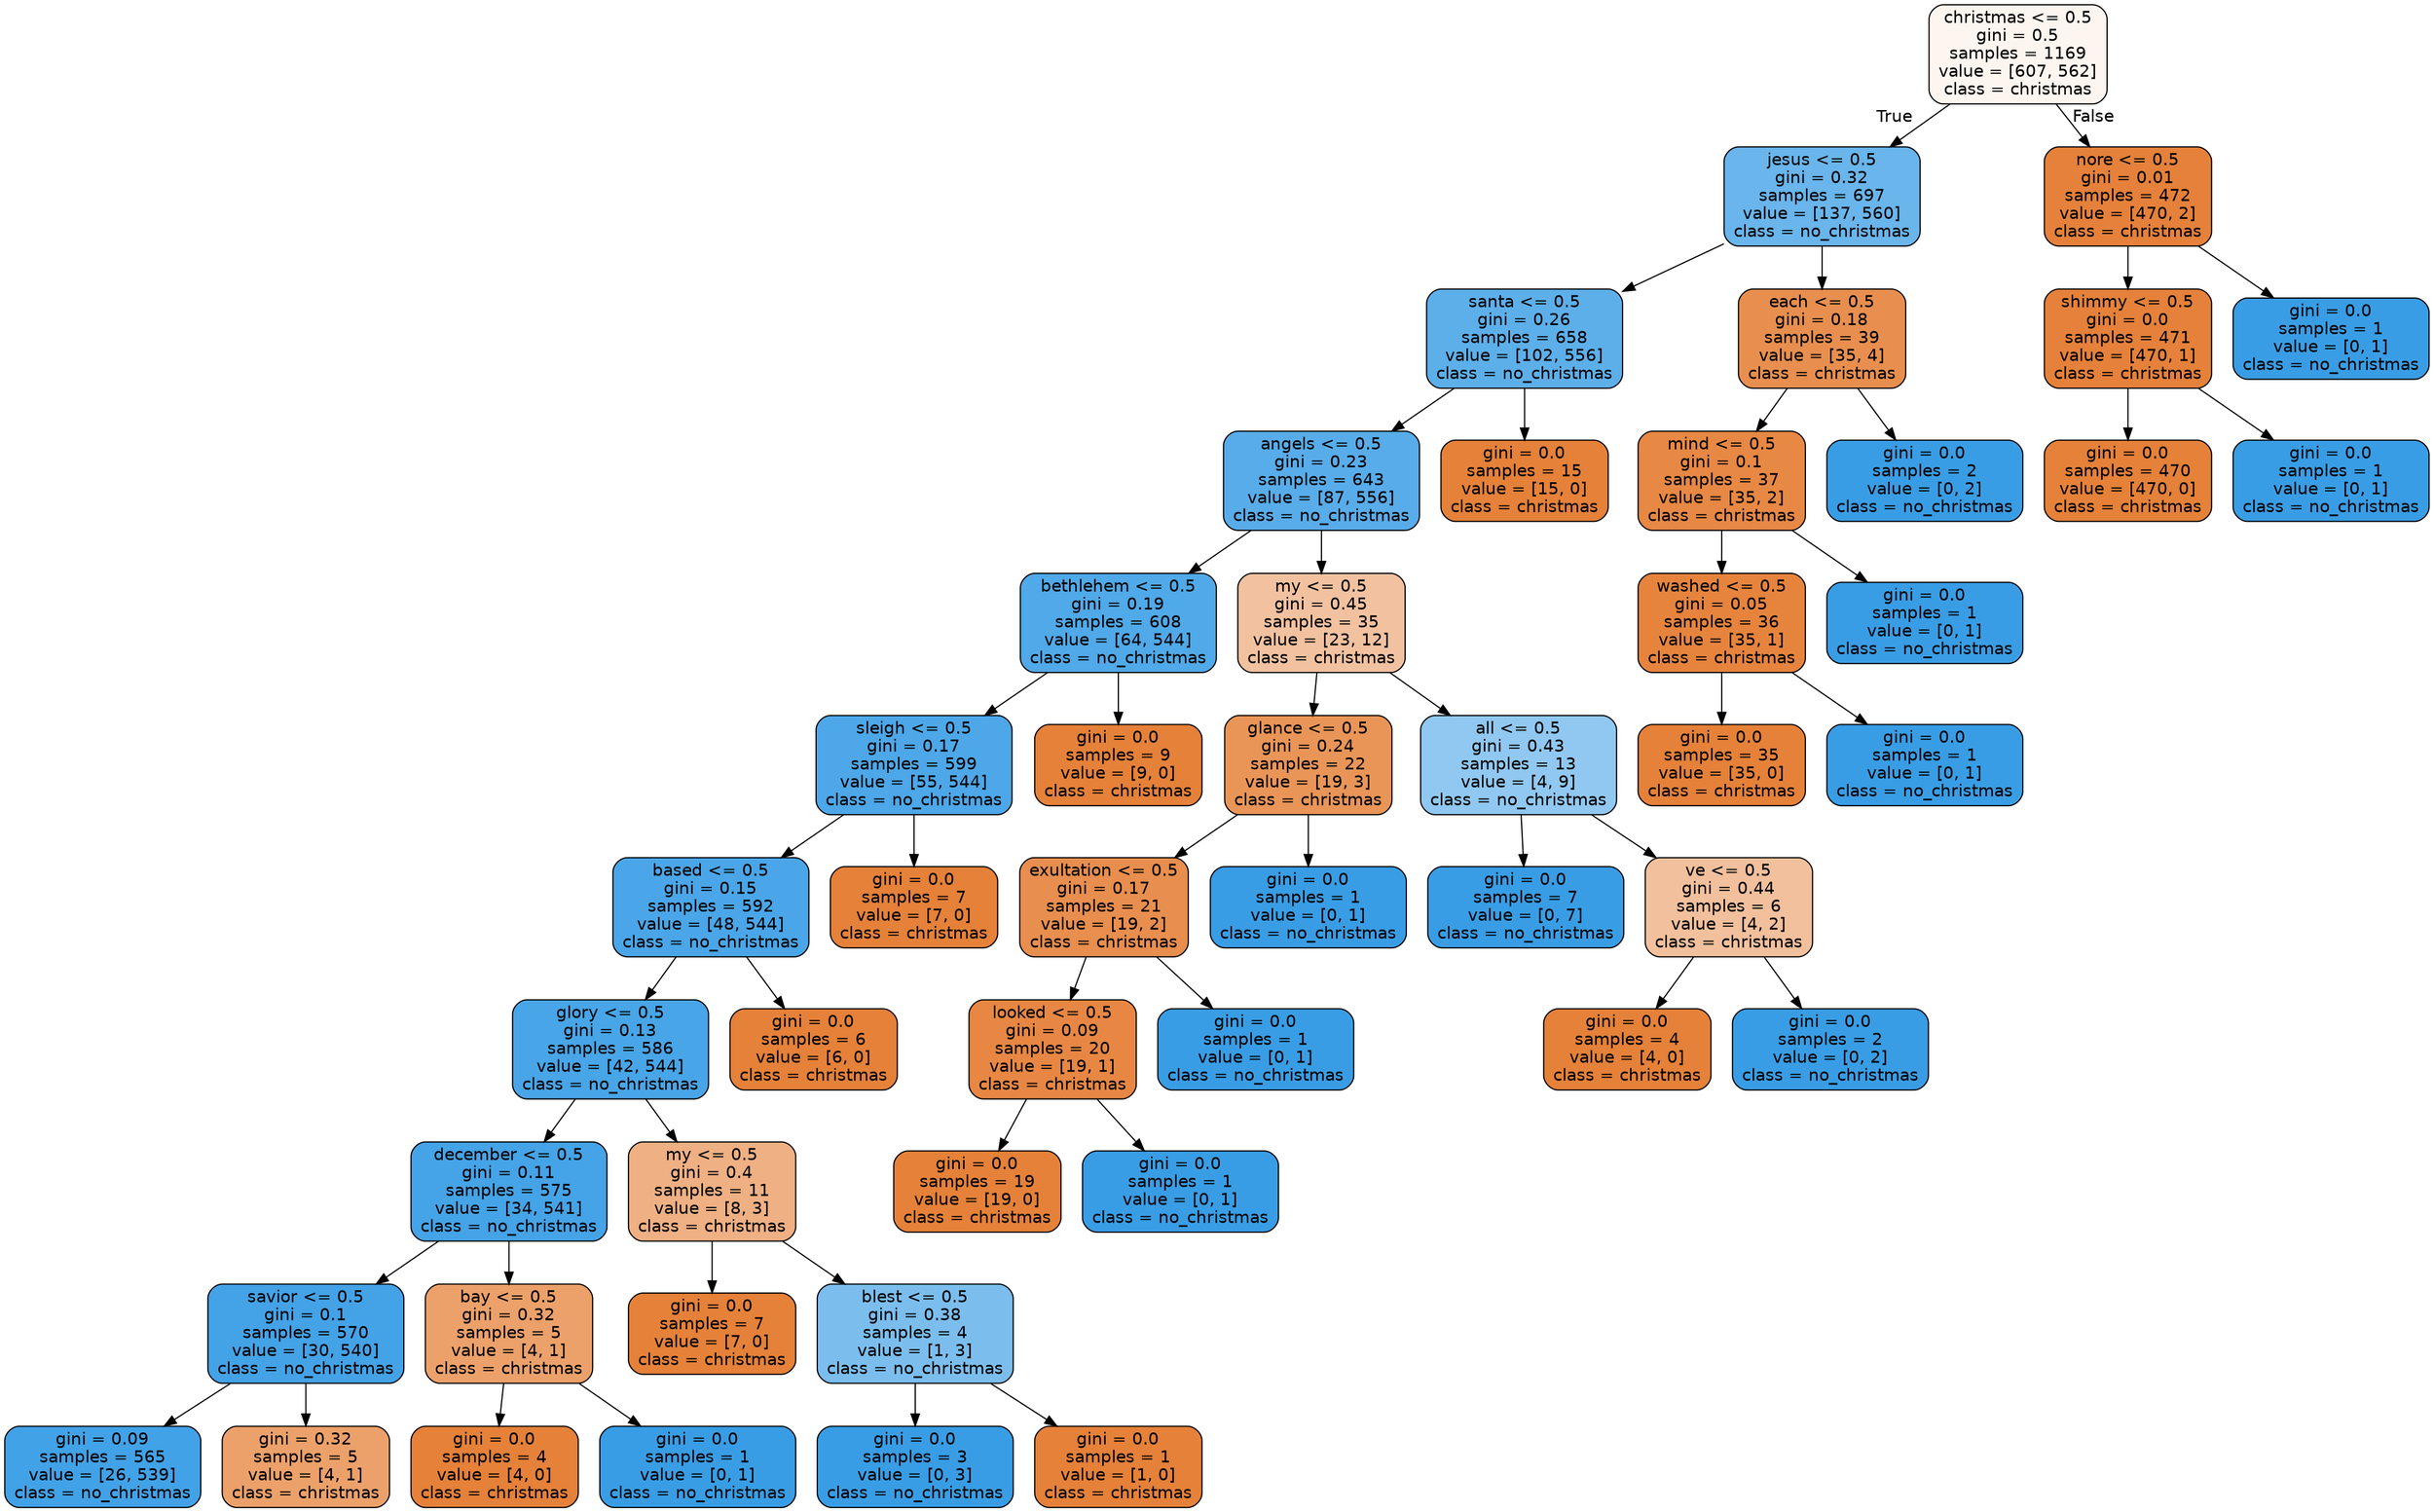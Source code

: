 digraph Tree {
node [shape=box, style="filled, rounded", color="black", fontname=helvetica] ;
edge [fontname=helvetica] ;
0 [label="christmas <= 0.5\ngini = 0.5\nsamples = 1169\nvalue = [607, 562]\nclass = christmas", fillcolor="#e5813913"] ;
1 [label="jesus <= 0.5\ngini = 0.32\nsamples = 697\nvalue = [137, 560]\nclass = no_christmas", fillcolor="#399de5c1"] ;
0 -> 1 [labeldistance=2.5, labelangle=45, headlabel="True"] ;
2 [label="santa <= 0.5\ngini = 0.26\nsamples = 658\nvalue = [102, 556]\nclass = no_christmas", fillcolor="#399de5d0"] ;
1 -> 2 ;
3 [label="angels <= 0.5\ngini = 0.23\nsamples = 643\nvalue = [87, 556]\nclass = no_christmas", fillcolor="#399de5d7"] ;
2 -> 3 ;
4 [label="bethlehem <= 0.5\ngini = 0.19\nsamples = 608\nvalue = [64, 544]\nclass = no_christmas", fillcolor="#399de5e1"] ;
3 -> 4 ;
5 [label="sleigh <= 0.5\ngini = 0.17\nsamples = 599\nvalue = [55, 544]\nclass = no_christmas", fillcolor="#399de5e5"] ;
4 -> 5 ;
6 [label="based <= 0.5\ngini = 0.15\nsamples = 592\nvalue = [48, 544]\nclass = no_christmas", fillcolor="#399de5e9"] ;
5 -> 6 ;
7 [label="glory <= 0.5\ngini = 0.13\nsamples = 586\nvalue = [42, 544]\nclass = no_christmas", fillcolor="#399de5eb"] ;
6 -> 7 ;
8 [label="december <= 0.5\ngini = 0.11\nsamples = 575\nvalue = [34, 541]\nclass = no_christmas", fillcolor="#399de5ef"] ;
7 -> 8 ;
9 [label="savior <= 0.5\ngini = 0.1\nsamples = 570\nvalue = [30, 540]\nclass = no_christmas", fillcolor="#399de5f1"] ;
8 -> 9 ;
10 [label="gini = 0.09\nsamples = 565\nvalue = [26, 539]\nclass = no_christmas", fillcolor="#399de5f3"] ;
9 -> 10 ;
11 [label="gini = 0.32\nsamples = 5\nvalue = [4, 1]\nclass = christmas", fillcolor="#e58139bf"] ;
9 -> 11 ;
12 [label="bay <= 0.5\ngini = 0.32\nsamples = 5\nvalue = [4, 1]\nclass = christmas", fillcolor="#e58139bf"] ;
8 -> 12 ;
13 [label="gini = 0.0\nsamples = 4\nvalue = [4, 0]\nclass = christmas", fillcolor="#e58139ff"] ;
12 -> 13 ;
14 [label="gini = 0.0\nsamples = 1\nvalue = [0, 1]\nclass = no_christmas", fillcolor="#399de5ff"] ;
12 -> 14 ;
15 [label="my <= 0.5\ngini = 0.4\nsamples = 11\nvalue = [8, 3]\nclass = christmas", fillcolor="#e581399f"] ;
7 -> 15 ;
16 [label="gini = 0.0\nsamples = 7\nvalue = [7, 0]\nclass = christmas", fillcolor="#e58139ff"] ;
15 -> 16 ;
17 [label="blest <= 0.5\ngini = 0.38\nsamples = 4\nvalue = [1, 3]\nclass = no_christmas", fillcolor="#399de5aa"] ;
15 -> 17 ;
18 [label="gini = 0.0\nsamples = 3\nvalue = [0, 3]\nclass = no_christmas", fillcolor="#399de5ff"] ;
17 -> 18 ;
19 [label="gini = 0.0\nsamples = 1\nvalue = [1, 0]\nclass = christmas", fillcolor="#e58139ff"] ;
17 -> 19 ;
20 [label="gini = 0.0\nsamples = 6\nvalue = [6, 0]\nclass = christmas", fillcolor="#e58139ff"] ;
6 -> 20 ;
21 [label="gini = 0.0\nsamples = 7\nvalue = [7, 0]\nclass = christmas", fillcolor="#e58139ff"] ;
5 -> 21 ;
22 [label="gini = 0.0\nsamples = 9\nvalue = [9, 0]\nclass = christmas", fillcolor="#e58139ff"] ;
4 -> 22 ;
23 [label="my <= 0.5\ngini = 0.45\nsamples = 35\nvalue = [23, 12]\nclass = christmas", fillcolor="#e581397a"] ;
3 -> 23 ;
24 [label="glance <= 0.5\ngini = 0.24\nsamples = 22\nvalue = [19, 3]\nclass = christmas", fillcolor="#e58139d7"] ;
23 -> 24 ;
25 [label="exultation <= 0.5\ngini = 0.17\nsamples = 21\nvalue = [19, 2]\nclass = christmas", fillcolor="#e58139e4"] ;
24 -> 25 ;
26 [label="looked <= 0.5\ngini = 0.09\nsamples = 20\nvalue = [19, 1]\nclass = christmas", fillcolor="#e58139f2"] ;
25 -> 26 ;
27 [label="gini = 0.0\nsamples = 19\nvalue = [19, 0]\nclass = christmas", fillcolor="#e58139ff"] ;
26 -> 27 ;
28 [label="gini = 0.0\nsamples = 1\nvalue = [0, 1]\nclass = no_christmas", fillcolor="#399de5ff"] ;
26 -> 28 ;
29 [label="gini = 0.0\nsamples = 1\nvalue = [0, 1]\nclass = no_christmas", fillcolor="#399de5ff"] ;
25 -> 29 ;
30 [label="gini = 0.0\nsamples = 1\nvalue = [0, 1]\nclass = no_christmas", fillcolor="#399de5ff"] ;
24 -> 30 ;
31 [label="all <= 0.5\ngini = 0.43\nsamples = 13\nvalue = [4, 9]\nclass = no_christmas", fillcolor="#399de58e"] ;
23 -> 31 ;
32 [label="gini = 0.0\nsamples = 7\nvalue = [0, 7]\nclass = no_christmas", fillcolor="#399de5ff"] ;
31 -> 32 ;
33 [label="ve <= 0.5\ngini = 0.44\nsamples = 6\nvalue = [4, 2]\nclass = christmas", fillcolor="#e581397f"] ;
31 -> 33 ;
34 [label="gini = 0.0\nsamples = 4\nvalue = [4, 0]\nclass = christmas", fillcolor="#e58139ff"] ;
33 -> 34 ;
35 [label="gini = 0.0\nsamples = 2\nvalue = [0, 2]\nclass = no_christmas", fillcolor="#399de5ff"] ;
33 -> 35 ;
36 [label="gini = 0.0\nsamples = 15\nvalue = [15, 0]\nclass = christmas", fillcolor="#e58139ff"] ;
2 -> 36 ;
37 [label="each <= 0.5\ngini = 0.18\nsamples = 39\nvalue = [35, 4]\nclass = christmas", fillcolor="#e58139e2"] ;
1 -> 37 ;
38 [label="mind <= 0.5\ngini = 0.1\nsamples = 37\nvalue = [35, 2]\nclass = christmas", fillcolor="#e58139f0"] ;
37 -> 38 ;
39 [label="washed <= 0.5\ngini = 0.05\nsamples = 36\nvalue = [35, 1]\nclass = christmas", fillcolor="#e58139f8"] ;
38 -> 39 ;
40 [label="gini = 0.0\nsamples = 35\nvalue = [35, 0]\nclass = christmas", fillcolor="#e58139ff"] ;
39 -> 40 ;
41 [label="gini = 0.0\nsamples = 1\nvalue = [0, 1]\nclass = no_christmas", fillcolor="#399de5ff"] ;
39 -> 41 ;
42 [label="gini = 0.0\nsamples = 1\nvalue = [0, 1]\nclass = no_christmas", fillcolor="#399de5ff"] ;
38 -> 42 ;
43 [label="gini = 0.0\nsamples = 2\nvalue = [0, 2]\nclass = no_christmas", fillcolor="#399de5ff"] ;
37 -> 43 ;
44 [label="nore <= 0.5\ngini = 0.01\nsamples = 472\nvalue = [470, 2]\nclass = christmas", fillcolor="#e58139fe"] ;
0 -> 44 [labeldistance=2.5, labelangle=-45, headlabel="False"] ;
45 [label="shimmy <= 0.5\ngini = 0.0\nsamples = 471\nvalue = [470, 1]\nclass = christmas", fillcolor="#e58139fe"] ;
44 -> 45 ;
46 [label="gini = 0.0\nsamples = 470\nvalue = [470, 0]\nclass = christmas", fillcolor="#e58139ff"] ;
45 -> 46 ;
47 [label="gini = 0.0\nsamples = 1\nvalue = [0, 1]\nclass = no_christmas", fillcolor="#399de5ff"] ;
45 -> 47 ;
48 [label="gini = 0.0\nsamples = 1\nvalue = [0, 1]\nclass = no_christmas", fillcolor="#399de5ff"] ;
44 -> 48 ;
}